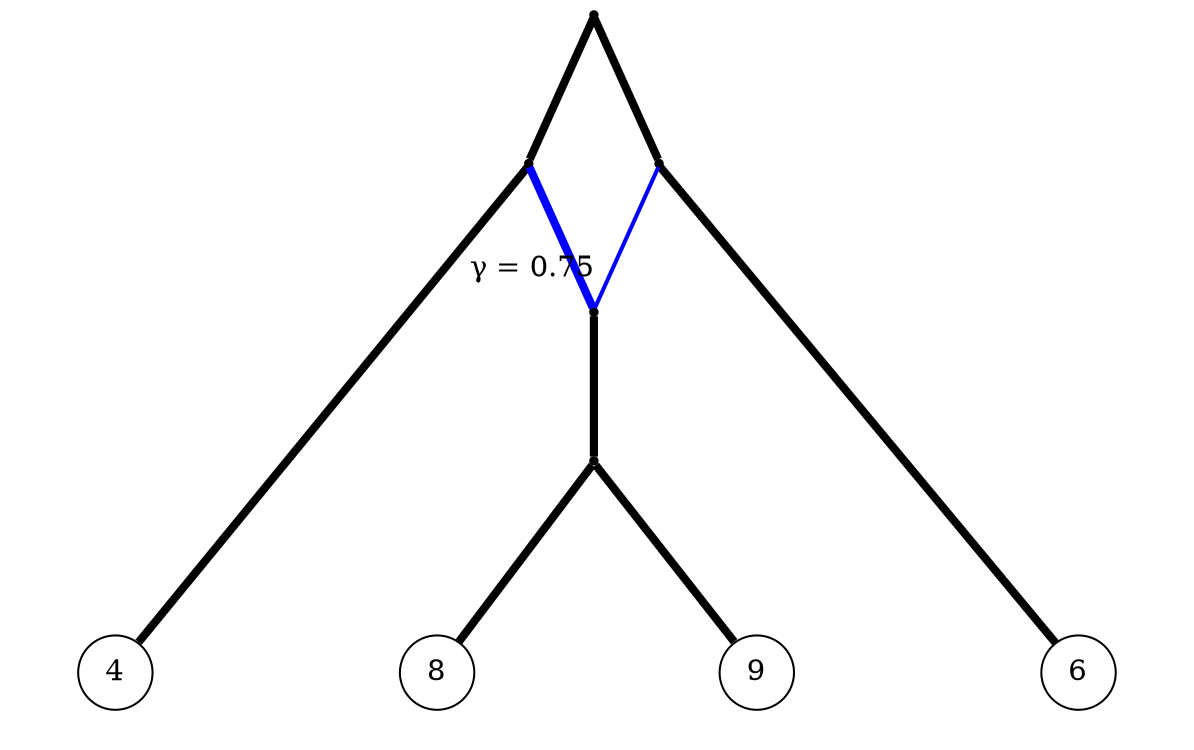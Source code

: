 Graph { 
labelloc=b 
    ratio="fill"; 
    size="8,5"; 
    node [shape = point] 
    rank=max 1 
     subgraph    { 4 , 6 , 8 , 9 } 
    4 [label=4] [shape = circle] [height = 0.1] 
    6 [label=6] [shape = circle] [height = 0.1] 
    8 [label=8] [shape = circle] [height = 0.1] 
    9 [label=9] [shape = circle] [height = 0.1] 
 
     1 -- 2 [penwidth=4]; 
     1 -- 3 [penwidth=4]; 
     2 -- 4 [penwidth=4]; 
     2 -- 5 [color=blue] [penwidth=4] [taillabel=" &gamma; = 0.75"] [labeldistance = 5.0]; 
     3 -- 5 [color=blue] [penwidth=2]; 
     3 -- 6 [penwidth=4]; 
     5 -- 7 [penwidth=4]; 
     7 -- 8 [penwidth=4]; 
     7 -- 9 [penwidth=4]; 
}